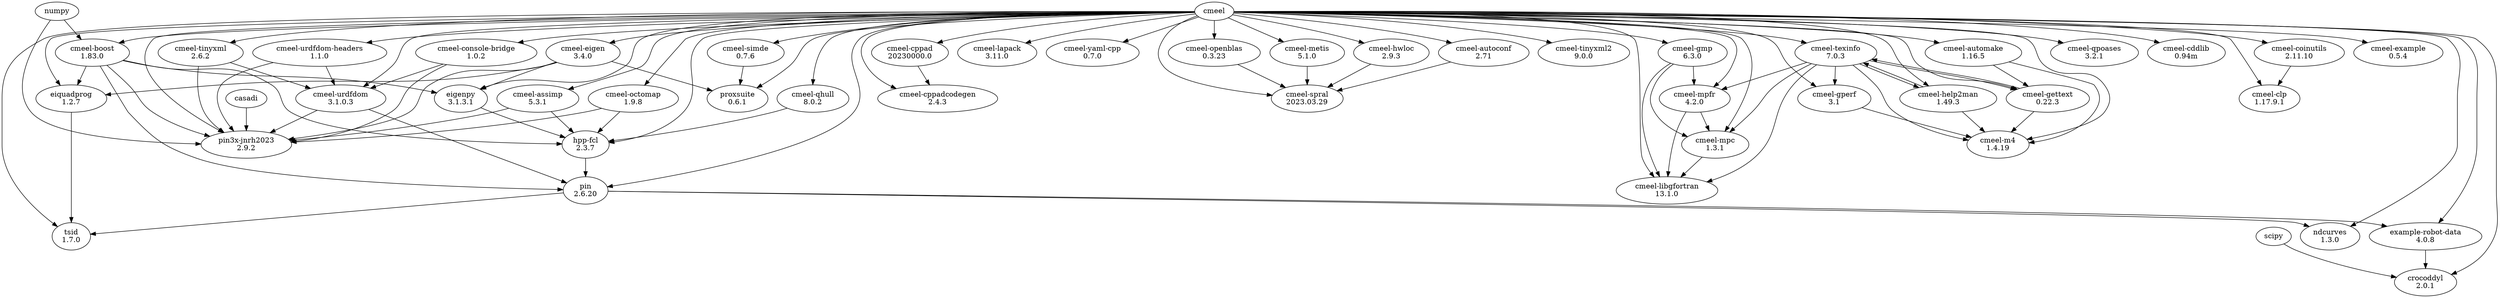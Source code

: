 digraph {
	"cmeel-example" [label="cmeel-example
0.5.4" URL="https://github.com/cmake-wheel/cmeel-example"]
	cmeel -> "cmeel-example"
	"cmeel-boost" [label="cmeel-boost
1.83.0" URL="https://github.com/cmake-wheel/cmeel-boost"]
	cmeel -> "cmeel-boost"
	numpy -> "cmeel-boost"
	"cmeel-eigen" [label="cmeel-eigen
3.4.0" URL="https://github.com/cmake-wheel/cmeel-eigen"]
	cmeel -> "cmeel-eigen"
	eigenpy [label="eigenpy
3.1.3.1" URL="https://github.com/cmake-wheel/eigenpy"]
	cmeel -> eigenpy
	"cmeel-boost" -> eigenpy
	"cmeel-eigen" -> eigenpy
	"hpp-fcl" [label="hpp-fcl
2.3.7" URL="https://github.com/cmake-wheel/hpp-fcl"]
	cmeel -> "hpp-fcl"
	"cmeel-assimp" -> "hpp-fcl"
	"cmeel-boost" -> "hpp-fcl"
	"cmeel-octomap" -> "hpp-fcl"
	"cmeel-qhull" -> "hpp-fcl"
	eigenpy -> "hpp-fcl"
	"cmeel-assimp" [label="cmeel-assimp
5.3.1" URL="https://github.com/cmake-wheel/cmeel-assimp"]
	cmeel -> "cmeel-assimp"
	"cmeel-octomap" [label="cmeel-octomap
1.9.8" URL="https://github.com/cmake-wheel/cmeel-octomap"]
	cmeel -> "cmeel-octomap"
	"cmeel-urdfdom-headers" [label="cmeel-urdfdom-headers
1.1.0" URL="https://github.com/cmake-wheel/cmeel-urdfdom-headers"]
	cmeel -> "cmeel-urdfdom-headers"
	"cmeel-urdfdom" [label="cmeel-urdfdom
3.1.0.3" URL="https://github.com/cmake-wheel/cmeel-urdfdom"]
	cmeel -> "cmeel-urdfdom"
	"cmeel-console-bridge" -> "cmeel-urdfdom"
	"cmeel-tinyxml" -> "cmeel-urdfdom"
	"cmeel-urdfdom-headers" -> "cmeel-urdfdom"
	"cmeel-console-bridge" [label="cmeel-console-bridge
1.0.2" URL="https://github.com/cmake-wheel/cmeel-console-bridge"]
	cmeel -> "cmeel-console-bridge"
	"cmeel-tinyxml" [label="cmeel-tinyxml
2.6.2" URL="https://github.com/cmake-wheel/cmeel-tinyxml"]
	cmeel -> "cmeel-tinyxml"
	pin [label="pin
2.6.20" URL="https://github.com/cmake-wheel/pinocchio"]
	cmeel -> pin
	"cmeel-boost" -> pin
	"cmeel-urdfdom" -> pin
	"hpp-fcl" -> pin
	"example-robot-data" [label="example-robot-data
4.0.8" URL="https://github.com/cmake-wheel/example-robot-data"]
	cmeel -> "example-robot-data"
	pin -> "example-robot-data"
	tsid [label="tsid
1.7.0" URL="https://github.com/cmake-wheel/tsid"]
	cmeel -> tsid
	eiquadprog -> tsid
	pin -> tsid
	crocoddyl [label="crocoddyl
2.0.1" URL="https://github.com/cmake-wheel/crocoddyl"]
	cmeel -> crocoddyl
	"example-robot-data" -> crocoddyl
	scipy -> crocoddyl
	eiquadprog [label="eiquadprog
1.2.7" URL="https://github.com/cmake-wheel/eiquadprog"]
	cmeel -> eiquadprog
	"cmeel-boost" -> eiquadprog
	"cmeel-eigen" -> eiquadprog
	ndcurves [label="ndcurves
1.3.0" URL="https://github.com/cmake-wheel/ndcurves"]
	cmeel -> ndcurves
	pin -> ndcurves
	"cmeel-cppad" [label="cmeel-cppad
20230000.0" URL="https://github.com/cmake-wheel/cmeel-cppad"]
	cmeel -> "cmeel-cppad"
	"cmeel-cppadcodegen" [label="cmeel-cppadcodegen
2.4.3" URL="https://github.com/cmake-wheel/cmeel-cppadcodegen"]
	cmeel -> "cmeel-cppadcodegen"
	"cmeel-cppad" -> "cmeel-cppadcodegen"
	"cmeel-simde" [label="cmeel-simde
0.7.6" URL="https://github.com/cmake-wheel/cmeel-simde"]
	cmeel -> "cmeel-simde"
	"cmeel-lapack" [label="cmeel-lapack
3.11.0" URL="https://github.com/cmake-wheel/cmeel-lapack"]
	cmeel -> "cmeel-lapack"
	"cmeel-qhull" [label="cmeel-qhull
8.0.2" URL="https://github.com/cmake-wheel/cmeel-qhull"]
	cmeel -> "cmeel-qhull"
	"cmeel-yaml-cpp" [label="cmeel-yaml-cpp
0.7.0" URL="https://github.com/cmake-wheel/cmeel-yaml-cpp"]
	cmeel -> "cmeel-yaml-cpp"
	"cmeel-openblas" [label="cmeel-openblas
0.3.23" URL="https://github.com/cmake-wheel/cmeel-openblas"]
	cmeel -> "cmeel-openblas"
	"cmeel-tinyxml2" [label="cmeel-tinyxml2
9.0.0" URL="https://github.com/cmake-wheel/cmeel-tinyxml2"]
	cmeel -> "cmeel-tinyxml2"
	"cmeel-gmp" [label="cmeel-gmp
6.3.0" URL="https://github.com/cmake-wheel/cmeel-gmp"]
	cmeel -> "cmeel-gmp"
	"cmeel-texinfo" [label="cmeel-texinfo
7.0.3" URL="https://github.com/cmake-wheel/cmeel-texinfo"]
	cmeel -> "cmeel-texinfo"
	"cmeel-gettext" -> "cmeel-texinfo"
	"cmeel-help2man" -> "cmeel-texinfo"
	"cmeel-gperf" [label="cmeel-gperf
3.1" URL="https://github.com/cmake-wheel/cmeel-gperf"]
	cmeel -> "cmeel-gperf"
	"cmeel-texinfo" -> "cmeel-gperf"
	"cmeel-gettext" [label="cmeel-gettext
0.22.3" URL="https://github.com/cmake-wheel/cmeel-gettext"]
	cmeel -> "cmeel-gettext"
	"cmeel-automake" -> "cmeel-gettext"
	"cmeel-texinfo" -> "cmeel-gettext"
	"cmeel-mpfr" [label="cmeel-mpfr
4.2.0" URL="https://github.com/cmake-wheel/cmeel-mpfr"]
	cmeel -> "cmeel-mpfr"
	"cmeel-gmp" -> "cmeel-mpfr"
	"cmeel-texinfo" -> "cmeel-mpfr"
	"cmeel-mpc" [label="cmeel-mpc
1.3.1" URL="https://github.com/cmake-wheel/cmeel-mpc"]
	cmeel -> "cmeel-mpc"
	"cmeel-gmp" -> "cmeel-mpc"
	"cmeel-mpfr" -> "cmeel-mpc"
	"cmeel-texinfo" -> "cmeel-mpc"
	"cmeel-metis" [label="cmeel-metis
5.1.0" URL="https://github.com/cmake-wheel/cmeel-metis"]
	cmeel -> "cmeel-metis"
	"cmeel-hwloc" [label="cmeel-hwloc
2.9.3" URL="https://github.com/cmake-wheel/cmeel-hwloc"]
	cmeel -> "cmeel-hwloc"
	"cmeel-spral" [label="cmeel-spral
2023.03.29" URL="https://github.com/cmake-wheel/cmeel-spral"]
	cmeel -> "cmeel-spral"
	"cmeel-autoconf" -> "cmeel-spral"
	"cmeel-hwloc" -> "cmeel-spral"
	"cmeel-metis" -> "cmeel-spral"
	"cmeel-openblas" -> "cmeel-spral"
	"pin3x-jnrh2023" [label="pin3x-jnrh2023
2.9.2" URL="https://github.com/cmake-wheel/pin3x-jnrh"]
	casadi -> "pin3x-jnrh2023"
	cmeel -> "pin3x-jnrh2023"
	"cmeel-assimp" -> "pin3x-jnrh2023"
	"cmeel-boost" -> "pin3x-jnrh2023"
	"cmeel-console-bridge" -> "pin3x-jnrh2023"
	"cmeel-eigen" -> "pin3x-jnrh2023"
	"cmeel-octomap" -> "pin3x-jnrh2023"
	"cmeel-tinyxml" -> "pin3x-jnrh2023"
	"cmeel-urdfdom" -> "pin3x-jnrh2023"
	"cmeel-urdfdom-headers" -> "pin3x-jnrh2023"
	numpy -> "pin3x-jnrh2023"
	"cmeel-help2man" [label="cmeel-help2man
1.49.3" URL="https://github.com/cmake-wheel/cmeel-help2man"]
	cmeel -> "cmeel-help2man"
	"cmeel-texinfo" -> "cmeel-help2man"
	"cmeel-m4" [label="cmeel-m4
1.4.19" URL="https://github.com/cmake-wheel/cmeel-m4"]
	cmeel -> "cmeel-m4"
	"cmeel-automake" -> "cmeel-m4"
	"cmeel-gettext" -> "cmeel-m4"
	"cmeel-gperf" -> "cmeel-m4"
	"cmeel-help2man" -> "cmeel-m4"
	"cmeel-texinfo" -> "cmeel-m4"
	"cmeel-autoconf" [label="cmeel-autoconf
2.71" URL="https://github.com/cmake-wheel/cmeel-autoconf"]
	cmeel -> "cmeel-autoconf"
	"cmeel-automake" [label="cmeel-automake
1.16.5" URL="https://github.com/cmake-wheel/cmeel-automake"]
	cmeel -> "cmeel-automake"
	"cmeel-libgfortran" [label="cmeel-libgfortran
13.1.0" URL="https://github.com/cmake-wheel/cmeel-libgfortran"]
	cmeel -> "cmeel-libgfortran"
	"cmeel-gmp" -> "cmeel-libgfortran"
	"cmeel-mpc" -> "cmeel-libgfortran"
	"cmeel-mpfr" -> "cmeel-libgfortran"
	"cmeel-texinfo" -> "cmeel-libgfortran"
	"cmeel-qpoases" [label="cmeel-qpoases
3.2.1" URL="https://github.com/cmake-wheel/cmeel-qpoases"]
	cmeel -> "cmeel-qpoases"
	"cmeel-cddlib" [label="cmeel-cddlib
0.94m" URL="https://github.com/cmake-wheel/cmeel-cddlib"]
	cmeel -> "cmeel-cddlib"
	"cmeel-coinutils" [label="cmeel-coinutils
2.11.10" URL="https://github.com/cmake-wheel/cmeel-coinutils"]
	cmeel -> "cmeel-coinutils"
	"cmeel-clp" [label="cmeel-clp
1.17.9.1" URL="https://github.com/cmake-wheel/cmeel-clp"]
	cmeel -> "cmeel-clp"
	"cmeel-coinutils" -> "cmeel-clp"
	proxsuite [label="proxsuite
0.6.1" URL="https://github.com/Simple-Robotics/proxsuite"]
	cmeel -> proxsuite
	"cmeel-eigen" -> proxsuite
	"cmeel-simde" -> proxsuite
}
